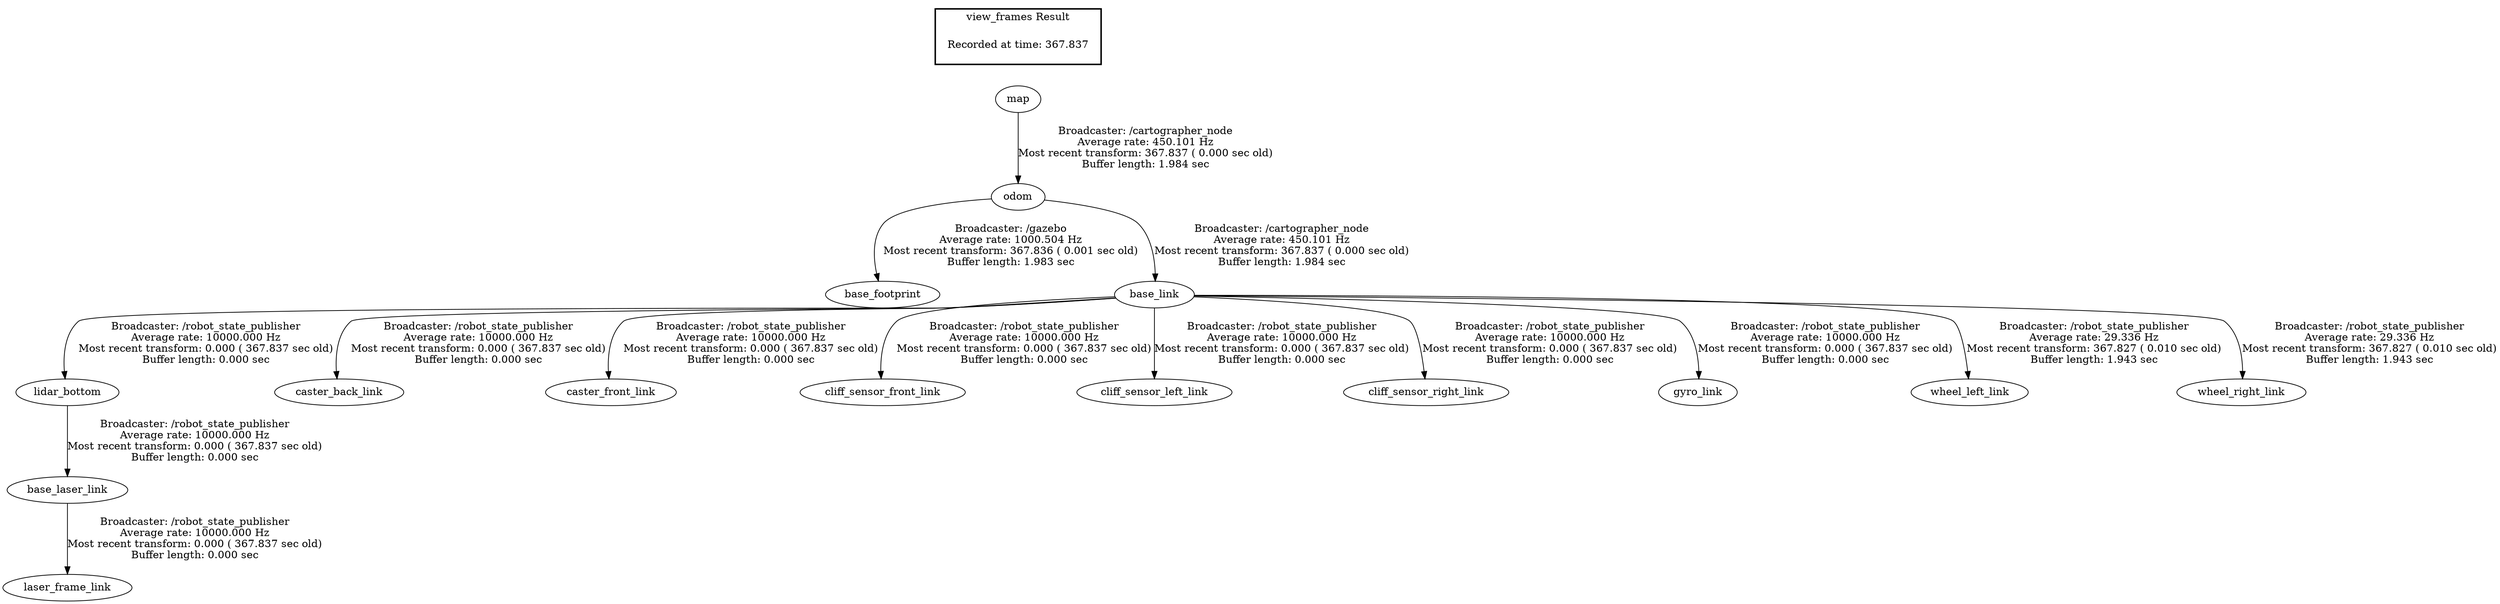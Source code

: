 digraph G {
"odom" -> "base_footprint"[label="Broadcaster: /gazebo\nAverage rate: 1000.504 Hz\nMost recent transform: 367.836 ( 0.001 sec old)\nBuffer length: 1.983 sec\n"];
"map" -> "odom"[label="Broadcaster: /cartographer_node\nAverage rate: 450.101 Hz\nMost recent transform: 367.837 ( 0.000 sec old)\nBuffer length: 1.984 sec\n"];
"odom" -> "base_link"[label="Broadcaster: /cartographer_node\nAverage rate: 450.101 Hz\nMost recent transform: 367.837 ( 0.000 sec old)\nBuffer length: 1.984 sec\n"];
"base_link" -> "lidar_bottom"[label="Broadcaster: /robot_state_publisher\nAverage rate: 10000.000 Hz\nMost recent transform: 0.000 ( 367.837 sec old)\nBuffer length: 0.000 sec\n"];
"base_link" -> "caster_back_link"[label="Broadcaster: /robot_state_publisher\nAverage rate: 10000.000 Hz\nMost recent transform: 0.000 ( 367.837 sec old)\nBuffer length: 0.000 sec\n"];
"base_link" -> "caster_front_link"[label="Broadcaster: /robot_state_publisher\nAverage rate: 10000.000 Hz\nMost recent transform: 0.000 ( 367.837 sec old)\nBuffer length: 0.000 sec\n"];
"base_link" -> "cliff_sensor_front_link"[label="Broadcaster: /robot_state_publisher\nAverage rate: 10000.000 Hz\nMost recent transform: 0.000 ( 367.837 sec old)\nBuffer length: 0.000 sec\n"];
"base_link" -> "cliff_sensor_left_link"[label="Broadcaster: /robot_state_publisher\nAverage rate: 10000.000 Hz\nMost recent transform: 0.000 ( 367.837 sec old)\nBuffer length: 0.000 sec\n"];
"base_link" -> "cliff_sensor_right_link"[label="Broadcaster: /robot_state_publisher\nAverage rate: 10000.000 Hz\nMost recent transform: 0.000 ( 367.837 sec old)\nBuffer length: 0.000 sec\n"];
"base_link" -> "gyro_link"[label="Broadcaster: /robot_state_publisher\nAverage rate: 10000.000 Hz\nMost recent transform: 0.000 ( 367.837 sec old)\nBuffer length: 0.000 sec\n"];
"base_laser_link" -> "laser_frame_link"[label="Broadcaster: /robot_state_publisher\nAverage rate: 10000.000 Hz\nMost recent transform: 0.000 ( 367.837 sec old)\nBuffer length: 0.000 sec\n"];
"lidar_bottom" -> "base_laser_link"[label="Broadcaster: /robot_state_publisher\nAverage rate: 10000.000 Hz\nMost recent transform: 0.000 ( 367.837 sec old)\nBuffer length: 0.000 sec\n"];
"base_link" -> "wheel_left_link"[label="Broadcaster: /robot_state_publisher\nAverage rate: 29.336 Hz\nMost recent transform: 367.827 ( 0.010 sec old)\nBuffer length: 1.943 sec\n"];
"base_link" -> "wheel_right_link"[label="Broadcaster: /robot_state_publisher\nAverage rate: 29.336 Hz\nMost recent transform: 367.827 ( 0.010 sec old)\nBuffer length: 1.943 sec\n"];
edge [style=invis];
 subgraph cluster_legend { style=bold; color=black; label ="view_frames Result";
"Recorded at time: 367.837"[ shape=plaintext ] ;
 }->"map";
}
